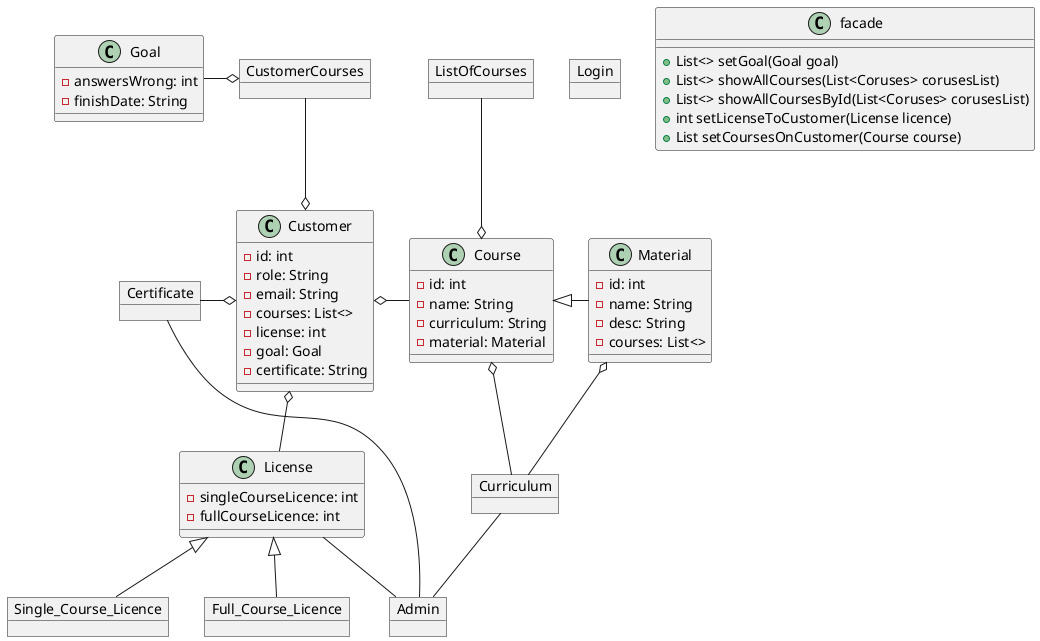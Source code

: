 @startuml


object Login
object Admin
object Single_Course_Licence
object Full_Course_Licence
object Certificate
object Curriculum
object ListOfCourses
object CustomerCourses

class License{
-singleCourseLicence: int
-fullCourseLicence: int
}

class Material{
-id: int
-name: String
-desc: String
-courses: List<>
}

class Course{
-id: int
-name: String
-curriculum: String
-material: Material
}

class Goal{
-answersWrong: int
-finishDate: String
}

class Customer{
-id: int
-role: String
-email: String
-courses: List<>
-license: int
-goal: Goal
-certificate: String
}

class facade{
+ List<> setGoal(Goal goal)
+ List<> showAllCourses(List<Coruses> corusesList)
+ List<> showAllCoursesById(List<Coruses> corusesList)
+ int setLicenseToCustomer(License licence)
+ List setCoursesOnCustomer(Course course)
}


CustomerCourses -down-o Customer
CustomerCourses o-left- Goal
ListOfCourses -down-o Course
Customer o-down- License
Customer o-left- Certificate
Course -left-o Customer


License <|-down- Single_Course_Licence
License <|-down-  Full_Course_Licence

Course <|-right- Material

License -right- Admin
Certificate -right- Admin
Curriculum -down- Admin
Material o-down- Curriculum
Course o-down- Curriculum

@enduml